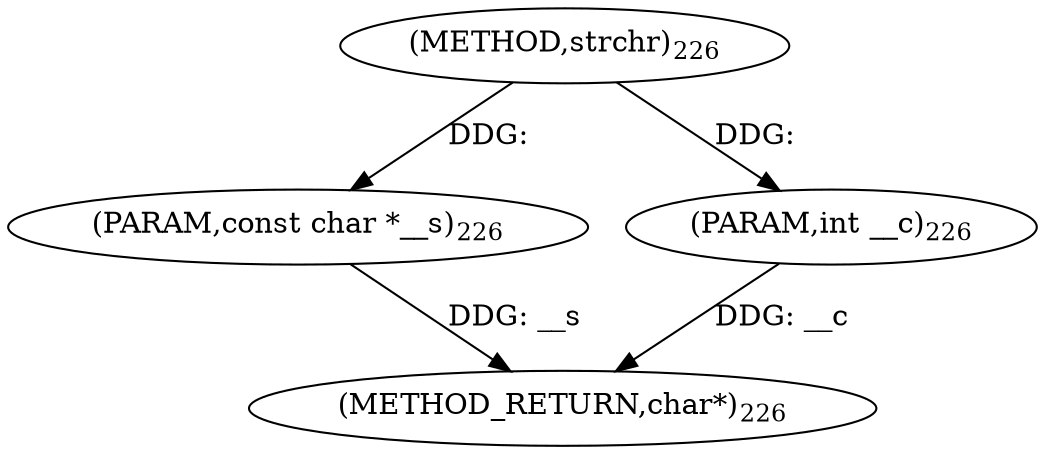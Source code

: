 digraph "strchr" {  
"98854" [label = <(METHOD,strchr)<SUB>226</SUB>> ]
"98857" [label = <(METHOD_RETURN,char*)<SUB>226</SUB>> ]
"98855" [label = <(PARAM,const char *__s)<SUB>226</SUB>> ]
"98856" [label = <(PARAM,int __c)<SUB>226</SUB>> ]
  "98855" -> "98857"  [ label = "DDG: __s"] 
  "98856" -> "98857"  [ label = "DDG: __c"] 
  "98854" -> "98855"  [ label = "DDG: "] 
  "98854" -> "98856"  [ label = "DDG: "] 
}
